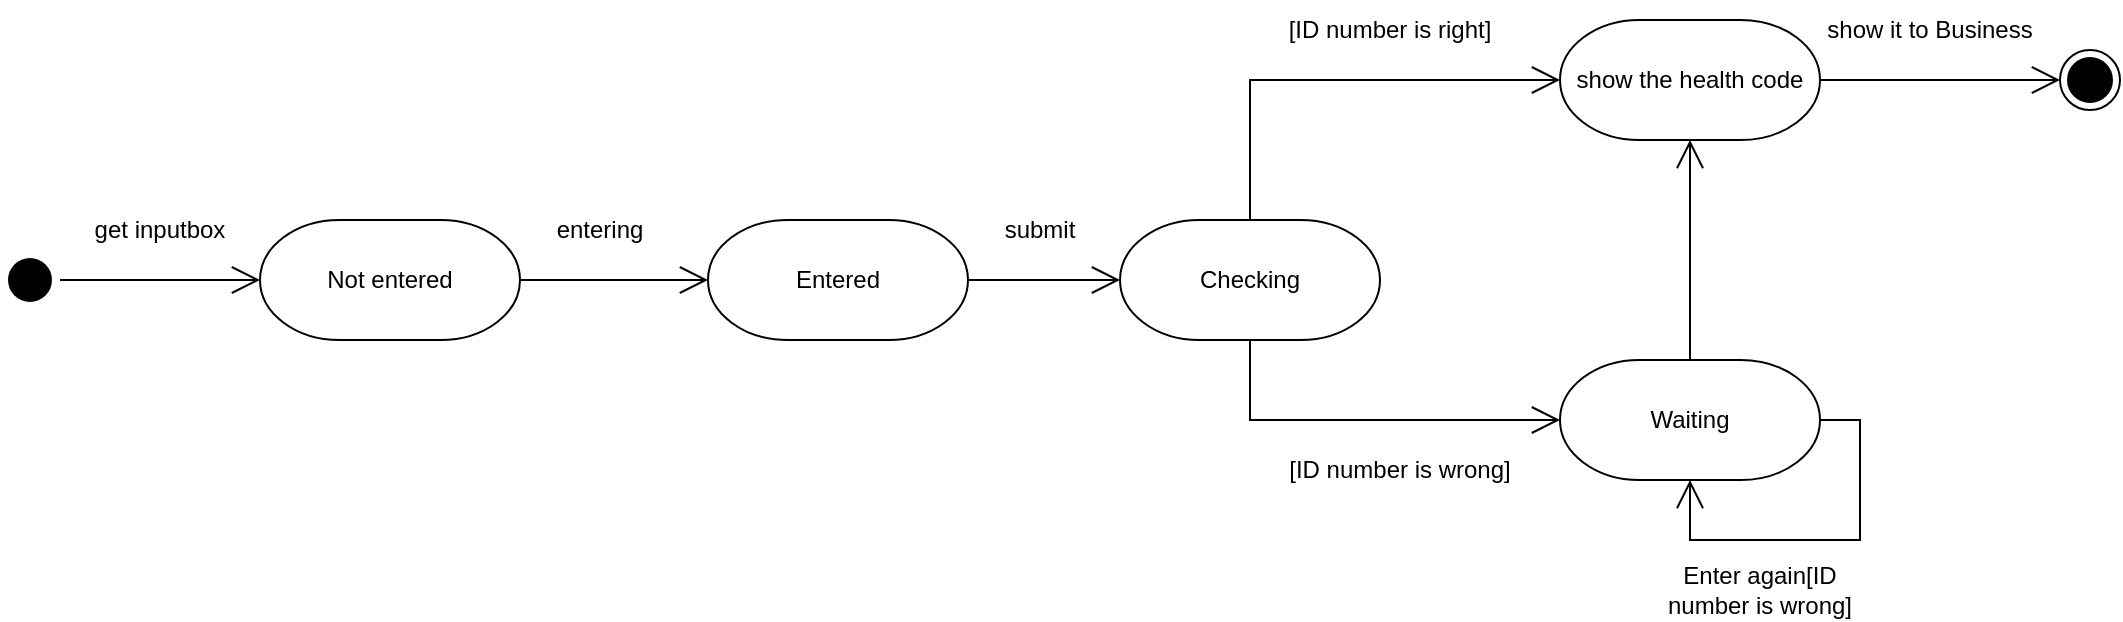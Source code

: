 <mxfile version="15.4.1" type="github" pages="5"><diagram id="3eE-5_JuXBVKtj5bax7Z" name="state machine"><mxGraphModel dx="1422" dy="762" grid="1" gridSize="10" guides="1" tooltips="1" connect="1" arrows="1" fold="1" page="1" pageScale="1" pageWidth="827" pageHeight="1169" math="0" shadow="0"><root><mxCell id="0EyN8f1qeL8OcWROn1UU-0"/><mxCell id="0EyN8f1qeL8OcWROn1UU-1" parent="0EyN8f1qeL8OcWROn1UU-0"/><mxCell id="A8k2t4oYmKL6BU4p5trH-1" style="edgeStyle=orthogonalEdgeStyle;rounded=0;orthogonalLoop=1;jettySize=auto;html=1;exitX=1;exitY=0.5;exitDx=0;exitDy=0;entryX=0;entryY=0.5;entryDx=0;entryDy=0;entryPerimeter=0;startArrow=none;startFill=0;endArrow=open;endFill=0;endSize=12;" edge="1" parent="0EyN8f1qeL8OcWROn1UU-1" source="MsAoi7JChSHHk2jPhasI-0" target="A8k2t4oYmKL6BU4p5trH-0"><mxGeometry relative="1" as="geometry"/></mxCell><mxCell id="MsAoi7JChSHHk2jPhasI-0" value="" style="ellipse;html=1;shape=endState;fillColor=#000000;strokeColor=none;rounded=1;shadow=0;glass=0;sketch=0;align=center;" vertex="1" parent="0EyN8f1qeL8OcWROn1UU-1"><mxGeometry x="60" y="585" width="30" height="30" as="geometry"/></mxCell><mxCell id="A8k2t4oYmKL6BU4p5trH-3" style="edgeStyle=orthogonalEdgeStyle;rounded=0;orthogonalLoop=1;jettySize=auto;html=1;exitX=1;exitY=0.5;exitDx=0;exitDy=0;exitPerimeter=0;entryX=0;entryY=0.5;entryDx=0;entryDy=0;entryPerimeter=0;startArrow=none;startFill=0;endArrow=open;endFill=0;endSize=12;" edge="1" parent="0EyN8f1qeL8OcWROn1UU-1" source="A8k2t4oYmKL6BU4p5trH-0" target="A8k2t4oYmKL6BU4p5trH-2"><mxGeometry relative="1" as="geometry"/></mxCell><mxCell id="A8k2t4oYmKL6BU4p5trH-0" value="Not entered" style="strokeWidth=1;html=1;shape=mxgraph.flowchart.terminator;whiteSpace=wrap;rounded=1;shadow=0;glass=0;sketch=0;fillColor=default;gradientColor=none;gradientDirection=radial;align=center;" vertex="1" parent="0EyN8f1qeL8OcWROn1UU-1"><mxGeometry x="190" y="570" width="130" height="60" as="geometry"/></mxCell><mxCell id="A8k2t4oYmKL6BU4p5trH-6" style="edgeStyle=orthogonalEdgeStyle;rounded=0;orthogonalLoop=1;jettySize=auto;html=1;exitX=1;exitY=0.5;exitDx=0;exitDy=0;exitPerimeter=0;entryX=0;entryY=0.5;entryDx=0;entryDy=0;entryPerimeter=0;startArrow=none;startFill=0;endArrow=open;endFill=0;endSize=12;" edge="1" parent="0EyN8f1qeL8OcWROn1UU-1" source="A8k2t4oYmKL6BU4p5trH-2" target="A8k2t4oYmKL6BU4p5trH-4"><mxGeometry relative="1" as="geometry"/></mxCell><mxCell id="A8k2t4oYmKL6BU4p5trH-2" value="Entered" style="strokeWidth=1;html=1;shape=mxgraph.flowchart.terminator;whiteSpace=wrap;rounded=1;shadow=0;glass=0;sketch=0;fillColor=default;gradientColor=none;gradientDirection=radial;align=center;" vertex="1" parent="0EyN8f1qeL8OcWROn1UU-1"><mxGeometry x="414" y="570" width="130" height="60" as="geometry"/></mxCell><mxCell id="A8k2t4oYmKL6BU4p5trH-12" style="edgeStyle=orthogonalEdgeStyle;rounded=0;orthogonalLoop=1;jettySize=auto;html=1;exitX=0.5;exitY=0;exitDx=0;exitDy=0;exitPerimeter=0;entryX=0;entryY=0.5;entryDx=0;entryDy=0;entryPerimeter=0;startArrow=none;startFill=0;endArrow=open;endFill=0;endSize=12;" edge="1" parent="0EyN8f1qeL8OcWROn1UU-1" source="A8k2t4oYmKL6BU4p5trH-4" target="A8k2t4oYmKL6BU4p5trH-10"><mxGeometry relative="1" as="geometry"/></mxCell><mxCell id="A8k2t4oYmKL6BU4p5trH-13" style="edgeStyle=orthogonalEdgeStyle;rounded=0;orthogonalLoop=1;jettySize=auto;html=1;exitX=0.5;exitY=1;exitDx=0;exitDy=0;exitPerimeter=0;entryX=0;entryY=0.5;entryDx=0;entryDy=0;entryPerimeter=0;startArrow=none;startFill=0;endArrow=open;endFill=0;endSize=12;" edge="1" parent="0EyN8f1qeL8OcWROn1UU-1" source="A8k2t4oYmKL6BU4p5trH-4" target="A8k2t4oYmKL6BU4p5trH-9"><mxGeometry relative="1" as="geometry"/></mxCell><mxCell id="A8k2t4oYmKL6BU4p5trH-4" value="Checking" style="strokeWidth=1;html=1;shape=mxgraph.flowchart.terminator;whiteSpace=wrap;rounded=1;shadow=0;glass=0;sketch=0;fillColor=default;gradientColor=none;gradientDirection=radial;align=center;" vertex="1" parent="0EyN8f1qeL8OcWROn1UU-1"><mxGeometry x="620" y="570" width="130" height="60" as="geometry"/></mxCell><mxCell id="A8k2t4oYmKL6BU4p5trH-5" value="get inputbox" style="text;html=1;strokeColor=none;fillColor=none;align=center;verticalAlign=middle;whiteSpace=wrap;rounded=0;shadow=0;glass=0;sketch=0;" vertex="1" parent="0EyN8f1qeL8OcWROn1UU-1"><mxGeometry x="100" y="560" width="80" height="30" as="geometry"/></mxCell><mxCell id="A8k2t4oYmKL6BU4p5trH-7" value="submit" style="text;html=1;strokeColor=none;fillColor=none;align=center;verticalAlign=middle;whiteSpace=wrap;rounded=0;shadow=0;glass=0;sketch=0;" vertex="1" parent="0EyN8f1qeL8OcWROn1UU-1"><mxGeometry x="540" y="560" width="80" height="30" as="geometry"/></mxCell><mxCell id="A8k2t4oYmKL6BU4p5trH-8" value="entering" style="text;html=1;strokeColor=none;fillColor=none;align=center;verticalAlign=middle;whiteSpace=wrap;rounded=0;shadow=0;glass=0;sketch=0;" vertex="1" parent="0EyN8f1qeL8OcWROn1UU-1"><mxGeometry x="320" y="560" width="80" height="30" as="geometry"/></mxCell><mxCell id="d36ek8rM-cyUe3k-FPSI-2" style="edgeStyle=orthogonalEdgeStyle;rounded=0;orthogonalLoop=1;jettySize=auto;html=1;exitX=0.5;exitY=0;exitDx=0;exitDy=0;exitPerimeter=0;entryX=0.5;entryY=1;entryDx=0;entryDy=0;entryPerimeter=0;startArrow=none;startFill=0;endArrow=open;endFill=0;endSize=12;" edge="1" parent="0EyN8f1qeL8OcWROn1UU-1" source="A8k2t4oYmKL6BU4p5trH-9" target="A8k2t4oYmKL6BU4p5trH-10"><mxGeometry relative="1" as="geometry"/></mxCell><mxCell id="A8k2t4oYmKL6BU4p5trH-9" value="Waiting" style="strokeWidth=1;html=1;shape=mxgraph.flowchart.terminator;whiteSpace=wrap;rounded=1;shadow=0;glass=0;sketch=0;fillColor=default;gradientColor=none;gradientDirection=radial;align=center;" vertex="1" parent="0EyN8f1qeL8OcWROn1UU-1"><mxGeometry x="840" y="640" width="130" height="60" as="geometry"/></mxCell><mxCell id="d36ek8rM-cyUe3k-FPSI-4" style="edgeStyle=orthogonalEdgeStyle;rounded=0;orthogonalLoop=1;jettySize=auto;html=1;exitX=1;exitY=0.5;exitDx=0;exitDy=0;exitPerimeter=0;entryX=0;entryY=0.5;entryDx=0;entryDy=0;startArrow=none;startFill=0;endArrow=open;endFill=0;endSize=12;" edge="1" parent="0EyN8f1qeL8OcWROn1UU-1" source="A8k2t4oYmKL6BU4p5trH-10" target="d36ek8rM-cyUe3k-FPSI-3"><mxGeometry relative="1" as="geometry"/></mxCell><mxCell id="A8k2t4oYmKL6BU4p5trH-10" value="show the health code" style="strokeWidth=1;html=1;shape=mxgraph.flowchart.terminator;whiteSpace=wrap;rounded=1;shadow=0;glass=0;sketch=0;fillColor=default;gradientColor=none;gradientDirection=radial;align=center;" vertex="1" parent="0EyN8f1qeL8OcWROn1UU-1"><mxGeometry x="840" y="470" width="130" height="60" as="geometry"/></mxCell><mxCell id="A8k2t4oYmKL6BU4p5trH-14" style="edgeStyle=orthogonalEdgeStyle;rounded=0;orthogonalLoop=1;jettySize=auto;html=1;exitX=1;exitY=0.5;exitDx=0;exitDy=0;exitPerimeter=0;entryX=0.5;entryY=1;entryDx=0;entryDy=0;entryPerimeter=0;startArrow=none;startFill=0;endArrow=open;endFill=0;endSize=12;" edge="1" parent="0EyN8f1qeL8OcWROn1UU-1" source="A8k2t4oYmKL6BU4p5trH-9" target="A8k2t4oYmKL6BU4p5trH-9"><mxGeometry relative="1" as="geometry"><Array as="points"><mxPoint x="990" y="670"/><mxPoint x="990" y="730"/><mxPoint x="905" y="730"/></Array></mxGeometry></mxCell><mxCell id="A8k2t4oYmKL6BU4p5trH-15" value="Enter again[ID number is wrong]" style="text;html=1;strokeColor=none;fillColor=none;align=center;verticalAlign=middle;whiteSpace=wrap;rounded=0;shadow=0;glass=0;sketch=0;" vertex="1" parent="0EyN8f1qeL8OcWROn1UU-1"><mxGeometry x="890" y="740" width="100" height="30" as="geometry"/></mxCell><mxCell id="d36ek8rM-cyUe3k-FPSI-0" value="[ID number is wrong]" style="text;html=1;strokeColor=none;fillColor=none;align=center;verticalAlign=middle;whiteSpace=wrap;rounded=0;shadow=0;glass=0;sketch=0;" vertex="1" parent="0EyN8f1qeL8OcWROn1UU-1"><mxGeometry x="700" y="680" width="120" height="30" as="geometry"/></mxCell><mxCell id="d36ek8rM-cyUe3k-FPSI-1" value="[ID number is right]" style="text;html=1;strokeColor=none;fillColor=none;align=center;verticalAlign=middle;whiteSpace=wrap;rounded=0;shadow=0;glass=0;sketch=0;" vertex="1" parent="0EyN8f1qeL8OcWROn1UU-1"><mxGeometry x="700" y="460" width="110" height="30" as="geometry"/></mxCell><mxCell id="d36ek8rM-cyUe3k-FPSI-3" value="" style="ellipse;html=1;shape=endState;fillColor=#000000;strokeColor=#000000;rounded=1;shadow=0;glass=0;sketch=0;align=center;" vertex="1" parent="0EyN8f1qeL8OcWROn1UU-1"><mxGeometry x="1090" y="485" width="30" height="30" as="geometry"/></mxCell><mxCell id="d36ek8rM-cyUe3k-FPSI-5" value="show it to Business" style="text;html=1;strokeColor=none;fillColor=none;align=center;verticalAlign=middle;whiteSpace=wrap;rounded=0;shadow=0;glass=0;sketch=0;" vertex="1" parent="0EyN8f1qeL8OcWROn1UU-1"><mxGeometry x="970" y="460" width="110" height="30" as="geometry"/></mxCell></root></mxGraphModel></diagram><diagram id="qEYqqRk0hZ4Z4UwDOVYN" name="sequence"><mxGraphModel dx="595" dy="762" grid="1" gridSize="10" guides="1" tooltips="1" connect="1" arrows="1" fold="1" page="1" pageScale="1" pageWidth="827" pageHeight="1169" math="0" shadow="0"><root><mxCell id="Cl2nWRGSaekPatQtQY67-0"/><mxCell id="Cl2nWRGSaekPatQtQY67-1" parent="Cl2nWRGSaekPatQtQY67-0"/><mxCell id="Cl2nWRGSaekPatQtQY67-65" value="" style="rounded=0;whiteSpace=wrap;html=1;fillColor=none;" parent="Cl2nWRGSaekPatQtQY67-1" vertex="1"><mxGeometry x="1380" y="710" width="520" height="210" as="geometry"/></mxCell><mxCell id="Cl2nWRGSaekPatQtQY67-66" value="People" style="shape=umlLifeline;perimeter=lifelinePerimeter;container=1;collapsible=0;recursiveResize=0;rounded=0;shadow=0;strokeWidth=1;" parent="Cl2nWRGSaekPatQtQY67-1" vertex="1"><mxGeometry x="1420" y="570" width="120" height="490" as="geometry"/></mxCell><mxCell id="Cl2nWRGSaekPatQtQY67-67" value="" style="points=[];perimeter=orthogonalPerimeter;rounded=0;shadow=0;strokeWidth=1;" parent="Cl2nWRGSaekPatQtQY67-66" vertex="1"><mxGeometry x="55" y="70" width="10" height="350" as="geometry"/></mxCell><mxCell id="Cl2nWRGSaekPatQtQY67-68" value="System" style="shape=umlLifeline;perimeter=lifelinePerimeter;container=1;collapsible=0;recursiveResize=0;rounded=0;shadow=0;strokeWidth=1;" parent="Cl2nWRGSaekPatQtQY67-1" vertex="1"><mxGeometry x="1600" y="570" width="100" height="480" as="geometry"/></mxCell><mxCell id="Cl2nWRGSaekPatQtQY67-69" value="" style="points=[];perimeter=orthogonalPerimeter;rounded=0;shadow=0;strokeWidth=1;" parent="Cl2nWRGSaekPatQtQY67-68" vertex="1"><mxGeometry x="45" y="70" width="10" height="350" as="geometry"/></mxCell><mxCell id="Cl2nWRGSaekPatQtQY67-70" value="query health situation request" style="verticalAlign=bottom;endArrow=block;shadow=0;strokeWidth=1;" parent="Cl2nWRGSaekPatQtQY67-1" edge="1"><mxGeometry relative="1" as="geometry"><mxPoint x="1485" y="660" as="sourcePoint"/><mxPoint x="1640" y="660" as="targetPoint"/></mxGeometry></mxCell><mxCell id="Cl2nWRGSaekPatQtQY67-71" value="ask to type in ID number" style="verticalAlign=bottom;endArrow=block;entryX=1.02;entryY=0.079;shadow=0;strokeWidth=1;entryDx=0;entryDy=0;entryPerimeter=0;dashed=1;" parent="Cl2nWRGSaekPatQtQY67-1" edge="1"><mxGeometry relative="1" as="geometry"><mxPoint x="1645" y="695.41" as="sourcePoint"/><mxPoint x="1485.2" y="695.41" as="targetPoint"/></mxGeometry></mxCell><mxCell id="Cl2nWRGSaekPatQtQY67-72" value="" style="shape=umlActor;verticalLabelPosition=bottom;verticalAlign=top;html=1;outlineConnect=0;" parent="Cl2nWRGSaekPatQtQY67-1" vertex="1"><mxGeometry x="1465" y="500" width="30" height="60" as="geometry"/></mxCell><mxCell id="Cl2nWRGSaekPatQtQY67-73" value="Database" style="shape=umlLifeline;perimeter=lifelinePerimeter;container=1;collapsible=0;recursiveResize=0;rounded=0;shadow=0;strokeWidth=1;" parent="Cl2nWRGSaekPatQtQY67-1" vertex="1"><mxGeometry x="1760" y="570" width="100" height="480" as="geometry"/></mxCell><mxCell id="Cl2nWRGSaekPatQtQY67-74" value="" style="points=[];perimeter=orthogonalPerimeter;rounded=0;shadow=0;strokeWidth=1;" parent="Cl2nWRGSaekPatQtQY67-73" vertex="1"><mxGeometry x="45" y="70" width="10" height="350" as="geometry"/></mxCell><mxCell id="Cl2nWRGSaekPatQtQY67-75" value="type in ID number" style="verticalAlign=bottom;endArrow=block;shadow=0;strokeWidth=1;entryX=-0.044;entryY=0.126;entryDx=0;entryDy=0;entryPerimeter=0;" parent="Cl2nWRGSaekPatQtQY67-1" edge="1"><mxGeometry relative="1" as="geometry"><mxPoint x="1490" y="748" as="sourcePoint"/><mxPoint x="1644.56" y="747.56" as="targetPoint"/></mxGeometry></mxCell><mxCell id="Cl2nWRGSaekPatQtQY67-76" value="check ID number" style="verticalAlign=bottom;endArrow=block;shadow=0;strokeWidth=1;" parent="Cl2nWRGSaekPatQtQY67-1" edge="1"><mxGeometry relative="1" as="geometry"><mxPoint x="1660" y="758" as="sourcePoint"/><mxPoint x="1805" y="758" as="targetPoint"/></mxGeometry></mxCell><mxCell id="Cl2nWRGSaekPatQtQY67-77" value="query success" style="verticalAlign=bottom;endArrow=block;shadow=0;strokeWidth=1;dashed=1;" parent="Cl2nWRGSaekPatQtQY67-1" edge="1"><mxGeometry x="-0.048" relative="1" as="geometry"><mxPoint x="1800" y="780" as="sourcePoint"/><mxPoint x="1660" y="780" as="targetPoint"/><mxPoint as="offset"/></mxGeometry></mxCell><mxCell id="Cl2nWRGSaekPatQtQY67-78" value="query failed" style="verticalAlign=bottom;endArrow=block;shadow=0;strokeWidth=1;dashed=1;" parent="Cl2nWRGSaekPatQtQY67-1" edge="1"><mxGeometry x="-0.048" relative="1" as="geometry"><mxPoint x="1800" y="860" as="sourcePoint"/><mxPoint x="1660" y="860" as="targetPoint"/><mxPoint as="offset"/></mxGeometry></mxCell><mxCell id="Cl2nWRGSaekPatQtQY67-79" value="ask to type again" style="verticalAlign=bottom;endArrow=block;shadow=0;strokeWidth=1;" parent="Cl2nWRGSaekPatQtQY67-1" edge="1"><mxGeometry relative="1" as="geometry"><mxPoint x="1644" y="876" as="sourcePoint"/><mxPoint x="1490" y="876" as="targetPoint"/></mxGeometry></mxCell><mxCell id="Cl2nWRGSaekPatQtQY67-80" value="" style="endArrow=none;dashed=1;html=1;exitX=0;exitY=0.5;exitDx=0;exitDy=0;" parent="Cl2nWRGSaekPatQtQY67-1" edge="1"><mxGeometry width="50" height="50" relative="1" as="geometry"><mxPoint x="1380" y="840" as="sourcePoint"/><mxPoint x="1900" y="840" as="targetPoint"/><Array as="points"><mxPoint x="1700" y="840"/></Array></mxGeometry></mxCell><mxCell id="Cl2nWRGSaekPatQtQY67-81" value="correct" style="text;html=1;align=center;verticalAlign=middle;resizable=0;points=[];autosize=1;strokeColor=none;" parent="Cl2nWRGSaekPatQtQY67-1" vertex="1"><mxGeometry x="1395" y="760" width="50" height="20" as="geometry"/></mxCell><mxCell id="Cl2nWRGSaekPatQtQY67-82" value="else" style="text;html=1;align=center;verticalAlign=middle;resizable=0;points=[];autosize=1;strokeColor=none;" parent="Cl2nWRGSaekPatQtQY67-1" vertex="1"><mxGeometry x="1400" y="870" width="40" height="20" as="geometry"/></mxCell><mxCell id="Cl2nWRGSaekPatQtQY67-83" value="query health&lt;br&gt;situation" style="text;html=1;align=center;verticalAlign=middle;resizable=0;points=[];autosize=1;strokeColor=none;" parent="Cl2nWRGSaekPatQtQY67-1" vertex="1"><mxGeometry x="1380" y="717.5" width="80" height="30" as="geometry"/></mxCell><mxCell id="Cl2nWRGSaekPatQtQY67-84" value="" style="shape=card;whiteSpace=wrap;html=1;fillColor=none;rotation=-180;size=20;" parent="Cl2nWRGSaekPatQtQY67-1" vertex="1"><mxGeometry x="1380" y="710" width="85" height="45" as="geometry"/></mxCell><mxCell id="Cl2nWRGSaekPatQtQY67-85" value="return health situation" style="verticalAlign=bottom;endArrow=block;shadow=0;strokeWidth=1;dashed=1;entryX=0.54;entryY=0.228;entryDx=0;entryDy=0;entryPerimeter=0;" parent="Cl2nWRGSaekPatQtQY67-1" edge="1"><mxGeometry x="-0.048" relative="1" as="geometry"><mxPoint x="1640.5" y="810" as="sourcePoint"/><mxPoint x="1485" y="810" as="targetPoint"/><mxPoint as="offset"/></mxGeometry></mxCell></root></mxGraphModel></diagram><diagram id="gWLE_Wh68Y_fKASeQAeD" name="object diagram"><mxGraphModel dx="1422" dy="762" grid="1" gridSize="10" guides="1" tooltips="1" connect="1" arrows="1" fold="1" page="1" pageScale="1" pageWidth="827" pageHeight="1169" math="0" shadow="0"><root><mxCell id="GaemJ1C3lkFUHuBnAKkg-0"/><mxCell id="GaemJ1C3lkFUHuBnAKkg-1" parent="GaemJ1C3lkFUHuBnAKkg-0"/><mxCell id="rqd4NWp68mZhVWWtKSiZ-0" value="Object diagram 对象有 商家&lt;span&gt;Business&amp;nbsp;&lt;/span&gt;用户User 管理员&lt;span&gt;Administrator&lt;br&gt;健康码&lt;br&gt;&lt;/span&gt;" style="text;html=1;strokeColor=none;fillColor=none;align=left;verticalAlign=middle;whiteSpace=wrap;rounded=0;" vertex="1" parent="GaemJ1C3lkFUHuBnAKkg-1"><mxGeometry x="180" y="90" width="430" height="30" as="geometry"/></mxCell><mxCell id="7mIM7JyND7JTB5xyzkEf-0" value="&lt;p style=&quot;margin: 0px ; margin-top: 4px ; text-align: center ; text-decoration: underline&quot;&gt;&lt;b&gt;Object:&lt;/b&gt;&lt;b&gt;&lt;u&gt;Business&lt;/u&gt;&lt;/b&gt;&lt;/p&gt;&lt;hr&gt;&lt;p style=&quot;margin: 0px ; margin-left: 8px&quot;&gt;field1 = value1&lt;br&gt;field2 = value2&lt;br&gt;field3 = value3&lt;/p&gt;" style="verticalAlign=top;align=left;overflow=fill;fontSize=12;fontFamily=Helvetica;html=1;" vertex="1" parent="GaemJ1C3lkFUHuBnAKkg-1"><mxGeometry x="90" y="400" width="160" height="90" as="geometry"/></mxCell><mxCell id="7mIM7JyND7JTB5xyzkEf-1" value="&lt;p style=&quot;margin: 0px ; margin-top: 4px ; text-align: center ; text-decoration: underline&quot;&gt;&lt;b&gt;Object:&lt;/b&gt;&lt;b&gt;&lt;u&gt;User&lt;/u&gt;&lt;/b&gt;&lt;/p&gt;&lt;hr&gt;&lt;p style=&quot;margin: 0px ; margin-left: 8px&quot;&gt;field1 = value1&lt;br&gt;field2 = value2&lt;br&gt;field3 = value3&lt;/p&gt;" style="verticalAlign=top;align=left;overflow=fill;fontSize=12;fontFamily=Helvetica;html=1;" vertex="1" parent="GaemJ1C3lkFUHuBnAKkg-1"><mxGeometry x="334" y="400" width="160" height="90" as="geometry"/></mxCell><mxCell id="7mIM7JyND7JTB5xyzkEf-3" value="&lt;p style=&quot;margin: 0px ; margin-top: 4px ; text-align: center ; text-decoration: underline&quot;&gt;&lt;b&gt;Object:&lt;/b&gt;&lt;b&gt;&lt;u&gt;Administrator&lt;/u&gt;&lt;/b&gt;&lt;/p&gt;&lt;hr&gt;&lt;p style=&quot;margin: 0px ; margin-left: 8px&quot;&gt;field1 = value1&lt;br&gt;field2 = value2&lt;br&gt;field3 = value3&lt;/p&gt;" style="verticalAlign=top;align=left;overflow=fill;fontSize=12;fontFamily=Helvetica;html=1;" vertex="1" parent="GaemJ1C3lkFUHuBnAKkg-1"><mxGeometry x="580" y="400" width="160" height="90" as="geometry"/></mxCell><mxCell id="7mIM7JyND7JTB5xyzkEf-4" value="&lt;p style=&quot;margin: 0px ; margin-top: 4px ; text-align: center ; text-decoration: underline&quot;&gt;&lt;b&gt;Object:Health Code&lt;/b&gt;&lt;/p&gt;&lt;hr&gt;&lt;p style=&quot;margin: 0px ; margin-left: 8px&quot;&gt;field1 = value1&lt;br&gt;field2 = value2&lt;br&gt;field3 = value3&lt;/p&gt;" style="verticalAlign=top;align=left;overflow=fill;fontSize=12;fontFamily=Helvetica;html=1;" vertex="1" parent="GaemJ1C3lkFUHuBnAKkg-1"><mxGeometry x="334" y="230" width="160" height="90" as="geometry"/></mxCell><mxCell id="naRAbj6T1EAlB7cCBqXx-0" value="" style="verticalAlign=bottom;endArrow=none;shadow=0;strokeWidth=1;endFill=0;exitX=0.5;exitY=1;exitDx=0;exitDy=0;entryX=0.5;entryY=0;entryDx=0;entryDy=0;" edge="1" parent="GaemJ1C3lkFUHuBnAKkg-1" source="7mIM7JyND7JTB5xyzkEf-4" target="7mIM7JyND7JTB5xyzkEf-0"><mxGeometry relative="1" as="geometry"><mxPoint x="264" y="330" as="sourcePoint"/><mxPoint x="110" y="330" as="targetPoint"/></mxGeometry></mxCell><mxCell id="naRAbj6T1EAlB7cCBqXx-1" value="" style="verticalAlign=bottom;endArrow=none;shadow=0;strokeWidth=1;endFill=0;entryX=0.5;entryY=0;entryDx=0;entryDy=0;exitX=0.5;exitY=1;exitDx=0;exitDy=0;" edge="1" parent="GaemJ1C3lkFUHuBnAKkg-1" source="7mIM7JyND7JTB5xyzkEf-4" target="7mIM7JyND7JTB5xyzkEf-1"><mxGeometry relative="1" as="geometry"><mxPoint x="490" y="360" as="sourcePoint"/><mxPoint x="160" y="460" as="targetPoint"/></mxGeometry></mxCell><mxCell id="naRAbj6T1EAlB7cCBqXx-2" value="" style="verticalAlign=bottom;endArrow=none;shadow=0;strokeWidth=1;endFill=0;exitX=0.5;exitY=1;exitDx=0;exitDy=0;entryX=0.5;entryY=0;entryDx=0;entryDy=0;" edge="1" parent="GaemJ1C3lkFUHuBnAKkg-1" source="7mIM7JyND7JTB5xyzkEf-4" target="7mIM7JyND7JTB5xyzkEf-3"><mxGeometry relative="1" as="geometry"><mxPoint x="734" y="250" as="sourcePoint"/><mxPoint x="470" y="380" as="targetPoint"/></mxGeometry></mxCell></root></mxGraphModel></diagram><diagram id="JQOaS2QyqUoRSU6s6ntG" name="activity diagram"><mxGraphModel dx="1422" dy="762" grid="1" gridSize="10" guides="1" tooltips="1" connect="1" arrows="1" fold="1" page="1" pageScale="1" pageWidth="827" pageHeight="1169" math="0" shadow="0"><root><mxCell id="sQ7AH2QgJJ8XGsgfuj85-0"/><mxCell id="sQ7AH2QgJJ8XGsgfuj85-1" parent="sQ7AH2QgJJ8XGsgfuj85-0"/><mxCell id="sQ7AH2QgJJ8XGsgfuj85-7" style="edgeStyle=orthogonalEdgeStyle;rounded=0;orthogonalLoop=1;jettySize=auto;html=1;exitX=1;exitY=0.5;exitDx=0;exitDy=0;entryX=0;entryY=0.5;entryDx=0;entryDy=0;endArrow=open;endFill=0;startArrow=none;startFill=0;entryPerimeter=0;endSize=12;" edge="1" parent="sQ7AH2QgJJ8XGsgfuj85-1" source="sQ7AH2QgJJ8XGsgfuj85-2" target="sQ7AH2QgJJ8XGsgfuj85-9"><mxGeometry relative="1" as="geometry"><mxPoint x="220" y="205" as="targetPoint"/></mxGeometry></mxCell><mxCell id="sQ7AH2QgJJ8XGsgfuj85-2" value="" style="ellipse;html=1;shape=endState;fillColor=#000000;strokeColor=none;align=left;" vertex="1" parent="sQ7AH2QgJJ8XGsgfuj85-1"><mxGeometry x="100" y="190" width="30" height="30" as="geometry"/></mxCell><mxCell id="otFKODy4prQdCu_5IyKQ-2" style="edgeStyle=orthogonalEdgeStyle;rounded=0;orthogonalLoop=1;jettySize=auto;html=1;exitX=1;exitY=0.5;exitDx=0;exitDy=0;exitPerimeter=0;entryX=0;entryY=0.5;entryDx=0;entryDy=0;entryPerimeter=0;startArrow=none;startFill=0;endArrow=open;endFill=0;endSize=12;" edge="1" parent="sQ7AH2QgJJ8XGsgfuj85-1" source="sQ7AH2QgJJ8XGsgfuj85-9" target="otFKODy4prQdCu_5IyKQ-1"><mxGeometry relative="1" as="geometry"/></mxCell><mxCell id="sQ7AH2QgJJ8XGsgfuj85-9" value="People sends a query request" style="strokeWidth=1;html=1;shape=mxgraph.flowchart.terminator;whiteSpace=wrap;rounded=1;shadow=0;glass=0;sketch=0;fillColor=default;gradientColor=none;gradientDirection=radial;align=center;" vertex="1" parent="sQ7AH2QgJJ8XGsgfuj85-1"><mxGeometry x="190" y="175" width="130" height="60" as="geometry"/></mxCell><mxCell id="otFKODy4prQdCu_5IyKQ-4" style="edgeStyle=orthogonalEdgeStyle;rounded=0;orthogonalLoop=1;jettySize=auto;html=1;exitX=1;exitY=0.5;exitDx=0;exitDy=0;exitPerimeter=0;entryX=0.5;entryY=0;entryDx=0;entryDy=0;entryPerimeter=0;startArrow=none;startFill=0;endArrow=open;endFill=0;endSize=12;" edge="1" parent="sQ7AH2QgJJ8XGsgfuj85-1" source="otFKODy4prQdCu_5IyKQ-1" target="otFKODy4prQdCu_5IyKQ-3"><mxGeometry relative="1" as="geometry"/></mxCell><mxCell id="otFKODy4prQdCu_5IyKQ-1" value="People input the ID number" style="strokeWidth=1;html=1;shape=mxgraph.flowchart.terminator;whiteSpace=wrap;rounded=1;shadow=0;glass=0;sketch=0;fillColor=default;gradientColor=none;gradientDirection=radial;align=center;" vertex="1" parent="sQ7AH2QgJJ8XGsgfuj85-1"><mxGeometry x="390" y="175" width="130" height="60" as="geometry"/></mxCell><mxCell id="otFKODy4prQdCu_5IyKQ-9" style="edgeStyle=orthogonalEdgeStyle;rounded=0;orthogonalLoop=1;jettySize=auto;html=1;exitX=0;exitY=0.5;exitDx=0;exitDy=0;exitPerimeter=0;entryX=0.5;entryY=0;entryDx=0;entryDy=0;entryPerimeter=0;startArrow=none;startFill=0;endArrow=open;endFill=0;endSize=12;" edge="1" parent="sQ7AH2QgJJ8XGsgfuj85-1" source="otFKODy4prQdCu_5IyKQ-3" target="otFKODy4prQdCu_5IyKQ-7"><mxGeometry relative="1" as="geometry"/></mxCell><mxCell id="otFKODy4prQdCu_5IyKQ-10" style="edgeStyle=orthogonalEdgeStyle;rounded=0;orthogonalLoop=1;jettySize=auto;html=1;exitX=0.5;exitY=1;exitDx=0;exitDy=0;exitPerimeter=0;entryX=1;entryY=0.5;entryDx=0;entryDy=0;entryPerimeter=0;startArrow=none;startFill=0;endArrow=open;endFill=0;endSize=12;" edge="1" parent="sQ7AH2QgJJ8XGsgfuj85-1" source="otFKODy4prQdCu_5IyKQ-3" target="otFKODy4prQdCu_5IyKQ-8"><mxGeometry relative="1" as="geometry"/></mxCell><mxCell id="otFKODy4prQdCu_5IyKQ-3" value="" style="strokeWidth=1;html=1;shape=mxgraph.flowchart.decision;whiteSpace=wrap;rounded=1;shadow=0;glass=0;sketch=0;fillColor=default;gradientColor=none;gradientDirection=radial;align=left;" vertex="1" parent="sQ7AH2QgJJ8XGsgfuj85-1"><mxGeometry x="610" y="280" width="100" height="80" as="geometry"/></mxCell><mxCell id="otFKODy4prQdCu_5IyKQ-6" value="[Check if the ID number is right]" style="text;html=1;strokeColor=none;fillColor=none;align=center;verticalAlign=middle;whiteSpace=wrap;rounded=0;shadow=0;glass=0;sketch=0;" vertex="1" parent="sQ7AH2QgJJ8XGsgfuj85-1"><mxGeometry x="550" y="210" width="90" height="30" as="geometry"/></mxCell><mxCell id="otFKODy4prQdCu_5IyKQ-15" style="edgeStyle=orthogonalEdgeStyle;rounded=0;orthogonalLoop=1;jettySize=auto;html=1;exitX=0;exitY=0.5;exitDx=0;exitDy=0;exitPerimeter=0;entryX=1;entryY=0.5;entryDx=0;entryDy=0;startArrow=none;startFill=0;endArrow=open;endFill=0;endSize=12;" edge="1" parent="sQ7AH2QgJJ8XGsgfuj85-1" source="otFKODy4prQdCu_5IyKQ-7" target="otFKODy4prQdCu_5IyKQ-13"><mxGeometry relative="1" as="geometry"/></mxCell><mxCell id="otFKODy4prQdCu_5IyKQ-7" value="return a error message" style="strokeWidth=1;html=1;shape=mxgraph.flowchart.terminator;whiteSpace=wrap;rounded=1;shadow=0;glass=0;sketch=0;fillColor=default;gradientColor=none;gradientDirection=radial;align=center;" vertex="1" parent="sQ7AH2QgJJ8XGsgfuj85-1"><mxGeometry x="310" y="370" width="130" height="60" as="geometry"/></mxCell><mxCell id="otFKODy4prQdCu_5IyKQ-16" style="edgeStyle=orthogonalEdgeStyle;rounded=0;orthogonalLoop=1;jettySize=auto;html=1;exitX=0;exitY=0.5;exitDx=0;exitDy=0;exitPerimeter=0;entryX=1;entryY=0.5;entryDx=0;entryDy=0;startArrow=none;startFill=0;endArrow=open;endFill=0;endSize=12;" edge="1" parent="sQ7AH2QgJJ8XGsgfuj85-1" source="otFKODy4prQdCu_5IyKQ-8" target="otFKODy4prQdCu_5IyKQ-14"><mxGeometry relative="1" as="geometry"/></mxCell><mxCell id="otFKODy4prQdCu_5IyKQ-8" value="return health code" style="strokeWidth=1;html=1;shape=mxgraph.flowchart.terminator;whiteSpace=wrap;rounded=1;shadow=0;glass=0;sketch=0;fillColor=default;gradientColor=none;gradientDirection=radial;align=center;" vertex="1" parent="sQ7AH2QgJJ8XGsgfuj85-1"><mxGeometry x="310" y="470" width="130" height="60" as="geometry"/></mxCell><mxCell id="otFKODy4prQdCu_5IyKQ-11" value="[No]" style="text;html=1;strokeColor=none;fillColor=none;align=center;verticalAlign=middle;whiteSpace=wrap;rounded=0;shadow=0;glass=0;sketch=0;" vertex="1" parent="sQ7AH2QgJJ8XGsgfuj85-1"><mxGeometry x="540" y="320" width="60" height="30" as="geometry"/></mxCell><mxCell id="otFKODy4prQdCu_5IyKQ-12" value="[Yes]" style="text;html=1;strokeColor=none;fillColor=none;align=center;verticalAlign=middle;whiteSpace=wrap;rounded=0;shadow=0;glass=0;sketch=0;" vertex="1" parent="sQ7AH2QgJJ8XGsgfuj85-1"><mxGeometry x="660" y="370" width="60" height="30" as="geometry"/></mxCell><mxCell id="otFKODy4prQdCu_5IyKQ-13" value="" style="ellipse;html=1;shape=endState;fillColor=#000000;strokeColor=#000000;rounded=1;shadow=0;glass=0;sketch=0;align=center;" vertex="1" parent="sQ7AH2QgJJ8XGsgfuj85-1"><mxGeometry x="230" y="385" width="30" height="30" as="geometry"/></mxCell><mxCell id="otFKODy4prQdCu_5IyKQ-14" value="" style="ellipse;html=1;shape=endState;fillColor=#000000;strokeColor=#000000;rounded=1;shadow=0;glass=0;sketch=0;align=center;" vertex="1" parent="sQ7AH2QgJJ8XGsgfuj85-1"><mxGeometry x="230" y="485" width="30" height="30" as="geometry"/></mxCell></root></mxGraphModel></diagram><diagram id="AyPJQJBJlqfZqQFRFeb7" name="interaction"><mxGraphModel dx="1422" dy="762" grid="1" gridSize="10" guides="1" tooltips="1" connect="1" arrows="1" fold="1" page="1" pageScale="1" pageWidth="827" pageHeight="1169" math="0" shadow="0"><root><mxCell id="4DTKlZuU-3RTzazxSq87-0"/><mxCell id="4DTKlZuU-3RTzazxSq87-1" parent="4DTKlZuU-3RTzazxSq87-0"/><mxCell id="CjB9uVmDqZYfYoGb69CO-1" value="" style="ellipse;html=1;shape=endState;fillColor=#000000;strokeColor=none;align=left;" vertex="1" parent="4DTKlZuU-3RTzazxSq87-1"><mxGeometry x="100" y="190" width="30" height="30" as="geometry"/></mxCell><mxCell id="CjB9uVmDqZYfYoGb69CO-2" style="edgeStyle=orthogonalEdgeStyle;rounded=0;orthogonalLoop=1;jettySize=auto;html=1;exitX=1;exitY=0.5;exitDx=0;exitDy=0;exitPerimeter=0;entryX=0;entryY=0.5;entryDx=0;entryDy=0;entryPerimeter=0;startArrow=none;startFill=0;endArrow=open;endFill=0;endSize=12;" edge="1" parent="4DTKlZuU-3RTzazxSq87-1"><mxGeometry relative="1" as="geometry"><mxPoint x="320" y="205" as="sourcePoint"/><mxPoint x="390" y="205" as="targetPoint"/></mxGeometry></mxCell><mxCell id="CjB9uVmDqZYfYoGb69CO-4" style="edgeStyle=orthogonalEdgeStyle;rounded=0;orthogonalLoop=1;jettySize=auto;html=1;exitX=1;exitY=0.5;exitDx=0;exitDy=0;exitPerimeter=0;entryX=0.5;entryY=0;entryDx=0;entryDy=0;entryPerimeter=0;startArrow=none;startFill=0;endArrow=open;endFill=0;endSize=12;" edge="1" parent="4DTKlZuU-3RTzazxSq87-1" target="CjB9uVmDqZYfYoGb69CO-8"><mxGeometry relative="1" as="geometry"><mxPoint x="520" y="205" as="sourcePoint"/></mxGeometry></mxCell><mxCell id="CjB9uVmDqZYfYoGb69CO-6" style="edgeStyle=orthogonalEdgeStyle;rounded=0;orthogonalLoop=1;jettySize=auto;html=1;exitX=0;exitY=0.5;exitDx=0;exitDy=0;exitPerimeter=0;entryX=0.5;entryY=0;entryDx=0;entryDy=0;entryPerimeter=0;startArrow=none;startFill=0;endArrow=open;endFill=0;endSize=12;" edge="1" parent="4DTKlZuU-3RTzazxSq87-1" source="CjB9uVmDqZYfYoGb69CO-8" target="CjB9uVmDqZYfYoGb69CO-11"><mxGeometry relative="1" as="geometry"/></mxCell><mxCell id="CjB9uVmDqZYfYoGb69CO-7" style="edgeStyle=orthogonalEdgeStyle;rounded=0;orthogonalLoop=1;jettySize=auto;html=1;exitX=0.5;exitY=1;exitDx=0;exitDy=0;exitPerimeter=0;entryX=1;entryY=0.5;entryDx=0;entryDy=0;entryPerimeter=0;startArrow=none;startFill=0;endArrow=open;endFill=0;endSize=12;" edge="1" parent="4DTKlZuU-3RTzazxSq87-1" source="CjB9uVmDqZYfYoGb69CO-8" target="CjB9uVmDqZYfYoGb69CO-13"><mxGeometry relative="1" as="geometry"/></mxCell><mxCell id="CjB9uVmDqZYfYoGb69CO-8" value="" style="strokeWidth=1;html=1;shape=mxgraph.flowchart.decision;whiteSpace=wrap;rounded=1;shadow=0;glass=0;sketch=0;fillColor=default;gradientColor=none;gradientDirection=radial;align=left;" vertex="1" parent="4DTKlZuU-3RTzazxSq87-1"><mxGeometry x="690" y="280" width="20" height="40" as="geometry"/></mxCell><mxCell id="CjB9uVmDqZYfYoGb69CO-9" value="[Check if the ID number is right]" style="text;html=1;strokeColor=none;fillColor=none;align=center;verticalAlign=middle;whiteSpace=wrap;rounded=0;shadow=0;glass=0;sketch=0;" vertex="1" parent="4DTKlZuU-3RTzazxSq87-1"><mxGeometry x="550" y="210" width="90" height="30" as="geometry"/></mxCell><mxCell id="CjB9uVmDqZYfYoGb69CO-10" style="edgeStyle=orthogonalEdgeStyle;rounded=0;orthogonalLoop=1;jettySize=auto;html=1;exitX=0;exitY=0.5;exitDx=0;exitDy=0;exitPerimeter=0;entryX=1;entryY=0.5;entryDx=0;entryDy=0;startArrow=none;startFill=0;endArrow=open;endFill=0;endSize=12;" edge="1" parent="4DTKlZuU-3RTzazxSq87-1" source="CjB9uVmDqZYfYoGb69CO-11" target="CjB9uVmDqZYfYoGb69CO-16"><mxGeometry relative="1" as="geometry"/></mxCell><mxCell id="CjB9uVmDqZYfYoGb69CO-11" value="return a error message" style="strokeWidth=1;html=1;shape=mxgraph.flowchart.terminator;whiteSpace=wrap;rounded=1;shadow=0;glass=0;sketch=0;fillColor=default;gradientColor=none;gradientDirection=radial;align=center;" vertex="1" parent="4DTKlZuU-3RTzazxSq87-1"><mxGeometry x="310" y="370" width="130" height="60" as="geometry"/></mxCell><mxCell id="CjB9uVmDqZYfYoGb69CO-12" style="edgeStyle=orthogonalEdgeStyle;rounded=0;orthogonalLoop=1;jettySize=auto;html=1;exitX=0;exitY=0.5;exitDx=0;exitDy=0;exitPerimeter=0;entryX=1;entryY=0.5;entryDx=0;entryDy=0;startArrow=none;startFill=0;endArrow=open;endFill=0;endSize=12;" edge="1" parent="4DTKlZuU-3RTzazxSq87-1" source="CjB9uVmDqZYfYoGb69CO-13" target="CjB9uVmDqZYfYoGb69CO-17"><mxGeometry relative="1" as="geometry"/></mxCell><mxCell id="CjB9uVmDqZYfYoGb69CO-13" value="return health code" style="strokeWidth=1;html=1;shape=mxgraph.flowchart.terminator;whiteSpace=wrap;rounded=1;shadow=0;glass=0;sketch=0;fillColor=default;gradientColor=none;gradientDirection=radial;align=center;" vertex="1" parent="4DTKlZuU-3RTzazxSq87-1"><mxGeometry x="310" y="470" width="130" height="60" as="geometry"/></mxCell><mxCell id="CjB9uVmDqZYfYoGb69CO-14" value="[No]" style="text;html=1;strokeColor=none;fillColor=none;align=center;verticalAlign=middle;whiteSpace=wrap;rounded=0;shadow=0;glass=0;sketch=0;" vertex="1" parent="4DTKlZuU-3RTzazxSq87-1"><mxGeometry x="540" y="320" width="60" height="30" as="geometry"/></mxCell><mxCell id="CjB9uVmDqZYfYoGb69CO-15" value="[Yes]" style="text;html=1;strokeColor=none;fillColor=none;align=center;verticalAlign=middle;whiteSpace=wrap;rounded=0;shadow=0;glass=0;sketch=0;" vertex="1" parent="4DTKlZuU-3RTzazxSq87-1"><mxGeometry x="660" y="370" width="60" height="30" as="geometry"/></mxCell><mxCell id="CjB9uVmDqZYfYoGb69CO-16" value="" style="ellipse;html=1;shape=endState;fillColor=#000000;strokeColor=#000000;rounded=1;shadow=0;glass=0;sketch=0;align=center;" vertex="1" parent="4DTKlZuU-3RTzazxSq87-1"><mxGeometry x="230" y="385" width="30" height="30" as="geometry"/></mxCell><mxCell id="CjB9uVmDqZYfYoGb69CO-17" value="" style="ellipse;html=1;shape=endState;fillColor=#000000;strokeColor=#000000;rounded=1;shadow=0;glass=0;sketch=0;align=center;" vertex="1" parent="4DTKlZuU-3RTzazxSq87-1"><mxGeometry x="230" y="485" width="30" height="30" as="geometry"/></mxCell><mxCell id="cjG2-jkzhcBGnpsdH3fx-24" value="" style="group" vertex="1" connectable="0" parent="4DTKlZuU-3RTzazxSq87-1"><mxGeometry x="790" y="100.0" width="360" height="290.32" as="geometry"/></mxCell><mxCell id="cjG2-jkzhcBGnpsdH3fx-22" value="" style="group" vertex="1" connectable="0" parent="cjG2-jkzhcBGnpsdH3fx-24"><mxGeometry y="16.842" width="360" height="273.478" as="geometry"/></mxCell><mxCell id="cjG2-jkzhcBGnpsdH3fx-0" value="" style="rounded=0;whiteSpace=wrap;html=1;fillColor=none;fillOpacity=100;" vertex="1" parent="cjG2-jkzhcBGnpsdH3fx-22"><mxGeometry y="-16.57" width="360" height="256.57" as="geometry"/></mxCell><mxCell id="cjG2-jkzhcBGnpsdH3fx-1" value="People" style="shape=umlLifeline;perimeter=lifelinePerimeter;container=1;collapsible=0;recursiveResize=0;rounded=0;shadow=0;strokeWidth=1;fillOpacity=100;" vertex="1" parent="cjG2-jkzhcBGnpsdH3fx-22"><mxGeometry x="27.08" y="38.26" width="81.23" height="191.74" as="geometry"/></mxCell><mxCell id="cjG2-jkzhcBGnpsdH3fx-2" value="" style="points=[];perimeter=orthogonalPerimeter;rounded=0;shadow=0;strokeWidth=1;fillOpacity=100;" vertex="1" parent="cjG2-jkzhcBGnpsdH3fx-1"><mxGeometry x="37.22" y="55.22" width="6.77" height="131.74" as="geometry"/></mxCell><mxCell id="cjG2-jkzhcBGnpsdH3fx-3" value="System" style="shape=umlLifeline;perimeter=lifelinePerimeter;container=1;collapsible=0;recursiveResize=0;rounded=0;shadow=0;strokeWidth=1;fillOpacity=100;" vertex="1" parent="cjG2-jkzhcBGnpsdH3fx-22"><mxGeometry x="148.92" y="38.26" width="67.69" height="191.74" as="geometry"/></mxCell><mxCell id="cjG2-jkzhcBGnpsdH3fx-4" value="" style="points=[];perimeter=orthogonalPerimeter;rounded=0;shadow=0;strokeWidth=1;fillOpacity=100;" vertex="1" parent="cjG2-jkzhcBGnpsdH3fx-3"><mxGeometry x="30.46" y="55.22" width="6.77" height="131.74" as="geometry"/></mxCell><mxCell id="cjG2-jkzhcBGnpsdH3fx-7" value="" style="shape=umlActor;verticalLabelPosition=bottom;verticalAlign=top;html=1;outlineConnect=0;fillOpacity=100;" vertex="1" parent="cjG2-jkzhcBGnpsdH3fx-22"><mxGeometry x="57.546" y="5.11" width="20.304" height="33.149" as="geometry"/></mxCell><mxCell id="cjG2-jkzhcBGnpsdH3fx-8" value="Database" style="shape=umlLifeline;perimeter=lifelinePerimeter;container=1;collapsible=0;recursiveResize=0;rounded=0;shadow=0;strokeWidth=1;fillOpacity=100;" vertex="1" parent="cjG2-jkzhcBGnpsdH3fx-22"><mxGeometry x="257.23" y="38.26" width="67.69" height="191.74" as="geometry"/></mxCell><mxCell id="cjG2-jkzhcBGnpsdH3fx-9" value="" style="points=[];perimeter=orthogonalPerimeter;rounded=0;shadow=0;strokeWidth=1;fillOpacity=100;" vertex="1" parent="cjG2-jkzhcBGnpsdH3fx-8"><mxGeometry x="30.46" y="55.22" width="6.77" height="131.74" as="geometry"/></mxCell><mxCell id="cjG2-jkzhcBGnpsdH3fx-10" value="type in ID number" style="verticalAlign=bottom;endArrow=block;shadow=0;strokeWidth=1;entryX=-0.044;entryY=0.126;entryDx=0;entryDy=0;entryPerimeter=0;fillOpacity=100;" edge="1" parent="cjG2-jkzhcBGnpsdH3fx-22"><mxGeometry relative="1" as="geometry"><mxPoint x="74.462" y="135.558" as="sourcePoint"/><mxPoint x="179.087" y="135.317" as="targetPoint"/></mxGeometry></mxCell><mxCell id="cjG2-jkzhcBGnpsdH3fx-11" value="check ID number" style="verticalAlign=bottom;endArrow=block;shadow=0;strokeWidth=1;fillOpacity=100;" edge="1" parent="cjG2-jkzhcBGnpsdH3fx-22"><mxGeometry relative="1" as="geometry"><mxPoint x="189.538" y="141.024" as="sourcePoint"/><mxPoint x="287.692" y="141.024" as="targetPoint"/></mxGeometry></mxCell><mxCell id="cjG2-jkzhcBGnpsdH3fx-12" value="query success" style="verticalAlign=bottom;endArrow=block;shadow=0;strokeWidth=1;dashed=1;fillOpacity=100;" edge="1" parent="cjG2-jkzhcBGnpsdH3fx-22"><mxGeometry x="-0.048" relative="1" as="geometry"><mxPoint x="284.308" y="163.479" as="sourcePoint"/><mxPoint x="189.538" y="163.479" as="targetPoint"/><mxPoint as="offset"/></mxGeometry></mxCell><mxCell id="cjG2-jkzhcBGnpsdH3fx-16" value="correct" style="text;html=1;align=center;verticalAlign=middle;resizable=0;points=[];autosize=1;strokeColor=none;fillOpacity=100;" vertex="1" parent="cjG2-jkzhcBGnpsdH3fx-22"><mxGeometry x="-0.004" y="8.113" width="50" height="20" as="geometry"/></mxCell><mxCell id="cjG2-jkzhcBGnpsdH3fx-20" value="return health situation" style="verticalAlign=bottom;endArrow=block;shadow=0;strokeWidth=1;dashed=1;entryX=0.54;entryY=0.228;entryDx=0;entryDy=0;entryPerimeter=0;fillOpacity=100;" edge="1" parent="cjG2-jkzhcBGnpsdH3fx-22"><mxGeometry x="-0.048" relative="1" as="geometry"><mxPoint x="176.338" y="193.477" as="sourcePoint"/><mxPoint x="71.077" y="193.477" as="targetPoint"/><mxPoint as="offset"/></mxGeometry></mxCell><mxCell id="cjG2-jkzhcBGnpsdH3fx-19" value="" style="shape=card;whiteSpace=wrap;html=1;fillColor=none;rotation=-180;size=20;fillOpacity=100;" vertex="1" parent="cjG2-jkzhcBGnpsdH3fx-24"><mxGeometry y="0.27" width="152.92" height="26.58" as="geometry"/></mxCell><mxCell id="cjG2-jkzhcBGnpsdH3fx-18" value="query health situation" style="text;html=1;align=left;verticalAlign=middle;resizable=0;points=[];autosize=1;strokeColor=none;fillOpacity=100;" vertex="1" parent="cjG2-jkzhcBGnpsdH3fx-24"><mxGeometry x="22.92" y="3.56" width="130" height="20" as="geometry"/></mxCell><mxCell id="cjG2-jkzhcBGnpsdH3fx-23" value="&lt;b&gt;sd&lt;/b&gt;" style="text;html=1;strokeColor=none;fillColor=none;align=left;verticalAlign=middle;whiteSpace=wrap;rounded=0;shadow=0;glass=0;sketch=0;" vertex="1" parent="cjG2-jkzhcBGnpsdH3fx-24"><mxGeometry x="6.92" y="5.407" width="16.0" height="16.309" as="geometry"/></mxCell><mxCell id="DQglmZzujJek7NxT14Gy-21" value="" style="group" vertex="1" connectable="0" parent="4DTKlZuU-3RTzazxSq87-1"><mxGeometry x="1230" y="84.44" width="350" height="280" as="geometry"/></mxCell><mxCell id="DQglmZzujJek7NxT14Gy-0" value="" style="rounded=0;whiteSpace=wrap;html=1;fillColor=none;" vertex="1" parent="DQglmZzujJek7NxT14Gy-21"><mxGeometry width="350" height="280" as="geometry"/></mxCell><mxCell id="DQglmZzujJek7NxT14Gy-1" value="People" style="shape=umlLifeline;perimeter=lifelinePerimeter;container=1;collapsible=0;recursiveResize=0;rounded=0;shadow=0;strokeWidth=1;" vertex="1" parent="DQglmZzujJek7NxT14Gy-21"><mxGeometry x="26.923" y="62.222" width="80.769" height="205.333" as="geometry"/></mxCell><mxCell id="DQglmZzujJek7NxT14Gy-2" value="" style="points=[];perimeter=orthogonalPerimeter;rounded=0;shadow=0;strokeWidth=1;" vertex="1" parent="DQglmZzujJek7NxT14Gy-1"><mxGeometry x="37.019" y="43.556" width="6.731" height="143.111" as="geometry"/></mxCell><mxCell id="DQglmZzujJek7NxT14Gy-3" value="System" style="shape=umlLifeline;perimeter=lifelinePerimeter;container=1;collapsible=0;recursiveResize=0;rounded=0;shadow=0;strokeWidth=1;" vertex="1" parent="DQglmZzujJek7NxT14Gy-21"><mxGeometry x="148.077" y="62.222" width="67.308" height="205.333" as="geometry"/></mxCell><mxCell id="DQglmZzujJek7NxT14Gy-4" value="" style="points=[];perimeter=orthogonalPerimeter;rounded=0;shadow=0;strokeWidth=1;" vertex="1" parent="DQglmZzujJek7NxT14Gy-3"><mxGeometry x="30.288" y="43.556" width="6.731" height="143.111" as="geometry"/></mxCell><mxCell id="DQglmZzujJek7NxT14Gy-7" value="" style="shape=umlActor;verticalLabelPosition=bottom;verticalAlign=top;html=1;outlineConnect=0;" vertex="1" parent="DQglmZzujJek7NxT14Gy-21"><mxGeometry x="57.212" y="18.667" width="20.192" height="37.333" as="geometry"/></mxCell><mxCell id="DQglmZzujJek7NxT14Gy-8" value="Database" style="shape=umlLifeline;perimeter=lifelinePerimeter;container=1;collapsible=0;recursiveResize=0;rounded=0;shadow=0;strokeWidth=1;" vertex="1" parent="DQglmZzujJek7NxT14Gy-21"><mxGeometry x="255.769" y="62.222" width="67.308" height="205.333" as="geometry"/></mxCell><mxCell id="DQglmZzujJek7NxT14Gy-9" value="" style="points=[];perimeter=orthogonalPerimeter;rounded=0;shadow=0;strokeWidth=1;" vertex="1" parent="DQglmZzujJek7NxT14Gy-8"><mxGeometry x="30.288" y="43.556" width="6.731" height="143.111" as="geometry"/></mxCell><mxCell id="DQglmZzujJek7NxT14Gy-10" value="type in ID number" style="verticalAlign=bottom;endArrow=block;shadow=0;strokeWidth=1;entryX=-0.044;entryY=0.126;entryDx=0;entryDy=0;entryPerimeter=0;" edge="1" parent="DQglmZzujJek7NxT14Gy-21"><mxGeometry relative="1" as="geometry"><mxPoint x="73.365" y="130.94" as="sourcePoint"/><mxPoint x="177.396" y="130.667" as="targetPoint"/></mxGeometry></mxCell><mxCell id="DQglmZzujJek7NxT14Gy-11" value="check ID number" style="verticalAlign=bottom;endArrow=block;shadow=0;strokeWidth=1;" edge="1" parent="DQglmZzujJek7NxT14Gy-21"><mxGeometry relative="1" as="geometry"><mxPoint x="188.462" y="149.333" as="sourcePoint"/><mxPoint x="286.058" y="149.333" as="targetPoint"/></mxGeometry></mxCell><mxCell id="DQglmZzujJek7NxT14Gy-13" value="query failed" style="verticalAlign=bottom;endArrow=block;shadow=0;strokeWidth=1;dashed=1;" edge="1" parent="DQglmZzujJek7NxT14Gy-21"><mxGeometry x="-0.048" relative="1" as="geometry"><mxPoint x="282.692" y="180.444" as="sourcePoint"/><mxPoint x="188.462" y="180.444" as="targetPoint"/><mxPoint as="offset"/></mxGeometry></mxCell><mxCell id="DQglmZzujJek7NxT14Gy-14" value="ask to type again" style="verticalAlign=bottom;endArrow=block;shadow=0;strokeWidth=1;" edge="1" parent="DQglmZzujJek7NxT14Gy-21"><mxGeometry relative="1" as="geometry"><mxPoint x="177.692" y="211.556" as="sourcePoint"/><mxPoint x="74.038" y="211.556" as="targetPoint"/></mxGeometry></mxCell><mxCell id="DQglmZzujJek7NxT14Gy-17" value="else" style="text;html=1;align=center;verticalAlign=middle;resizable=0;points=[];autosize=1;strokeColor=none;" vertex="1" parent="DQglmZzujJek7NxT14Gy-21"><mxGeometry y="15.556" width="40" height="20" as="geometry"/></mxCell><mxCell id="DQglmZzujJek7NxT14Gy-19" value="" style="shape=card;whiteSpace=wrap;html=1;fillColor=none;rotation=-180;size=20;" vertex="1" parent="DQglmZzujJek7NxT14Gy-21"><mxGeometry width="151.25" height="15.56" as="geometry"/></mxCell><mxCell id="DQglmZzujJek7NxT14Gy-18" value="query health situation" style="text;html=1;align=center;verticalAlign=middle;resizable=0;points=[];autosize=1;strokeColor=none;" vertex="1" parent="DQglmZzujJek7NxT14Gy-21"><mxGeometry x="18.078" y="-4.444" width="130" height="20" as="geometry"/></mxCell></root></mxGraphModel></diagram></mxfile>